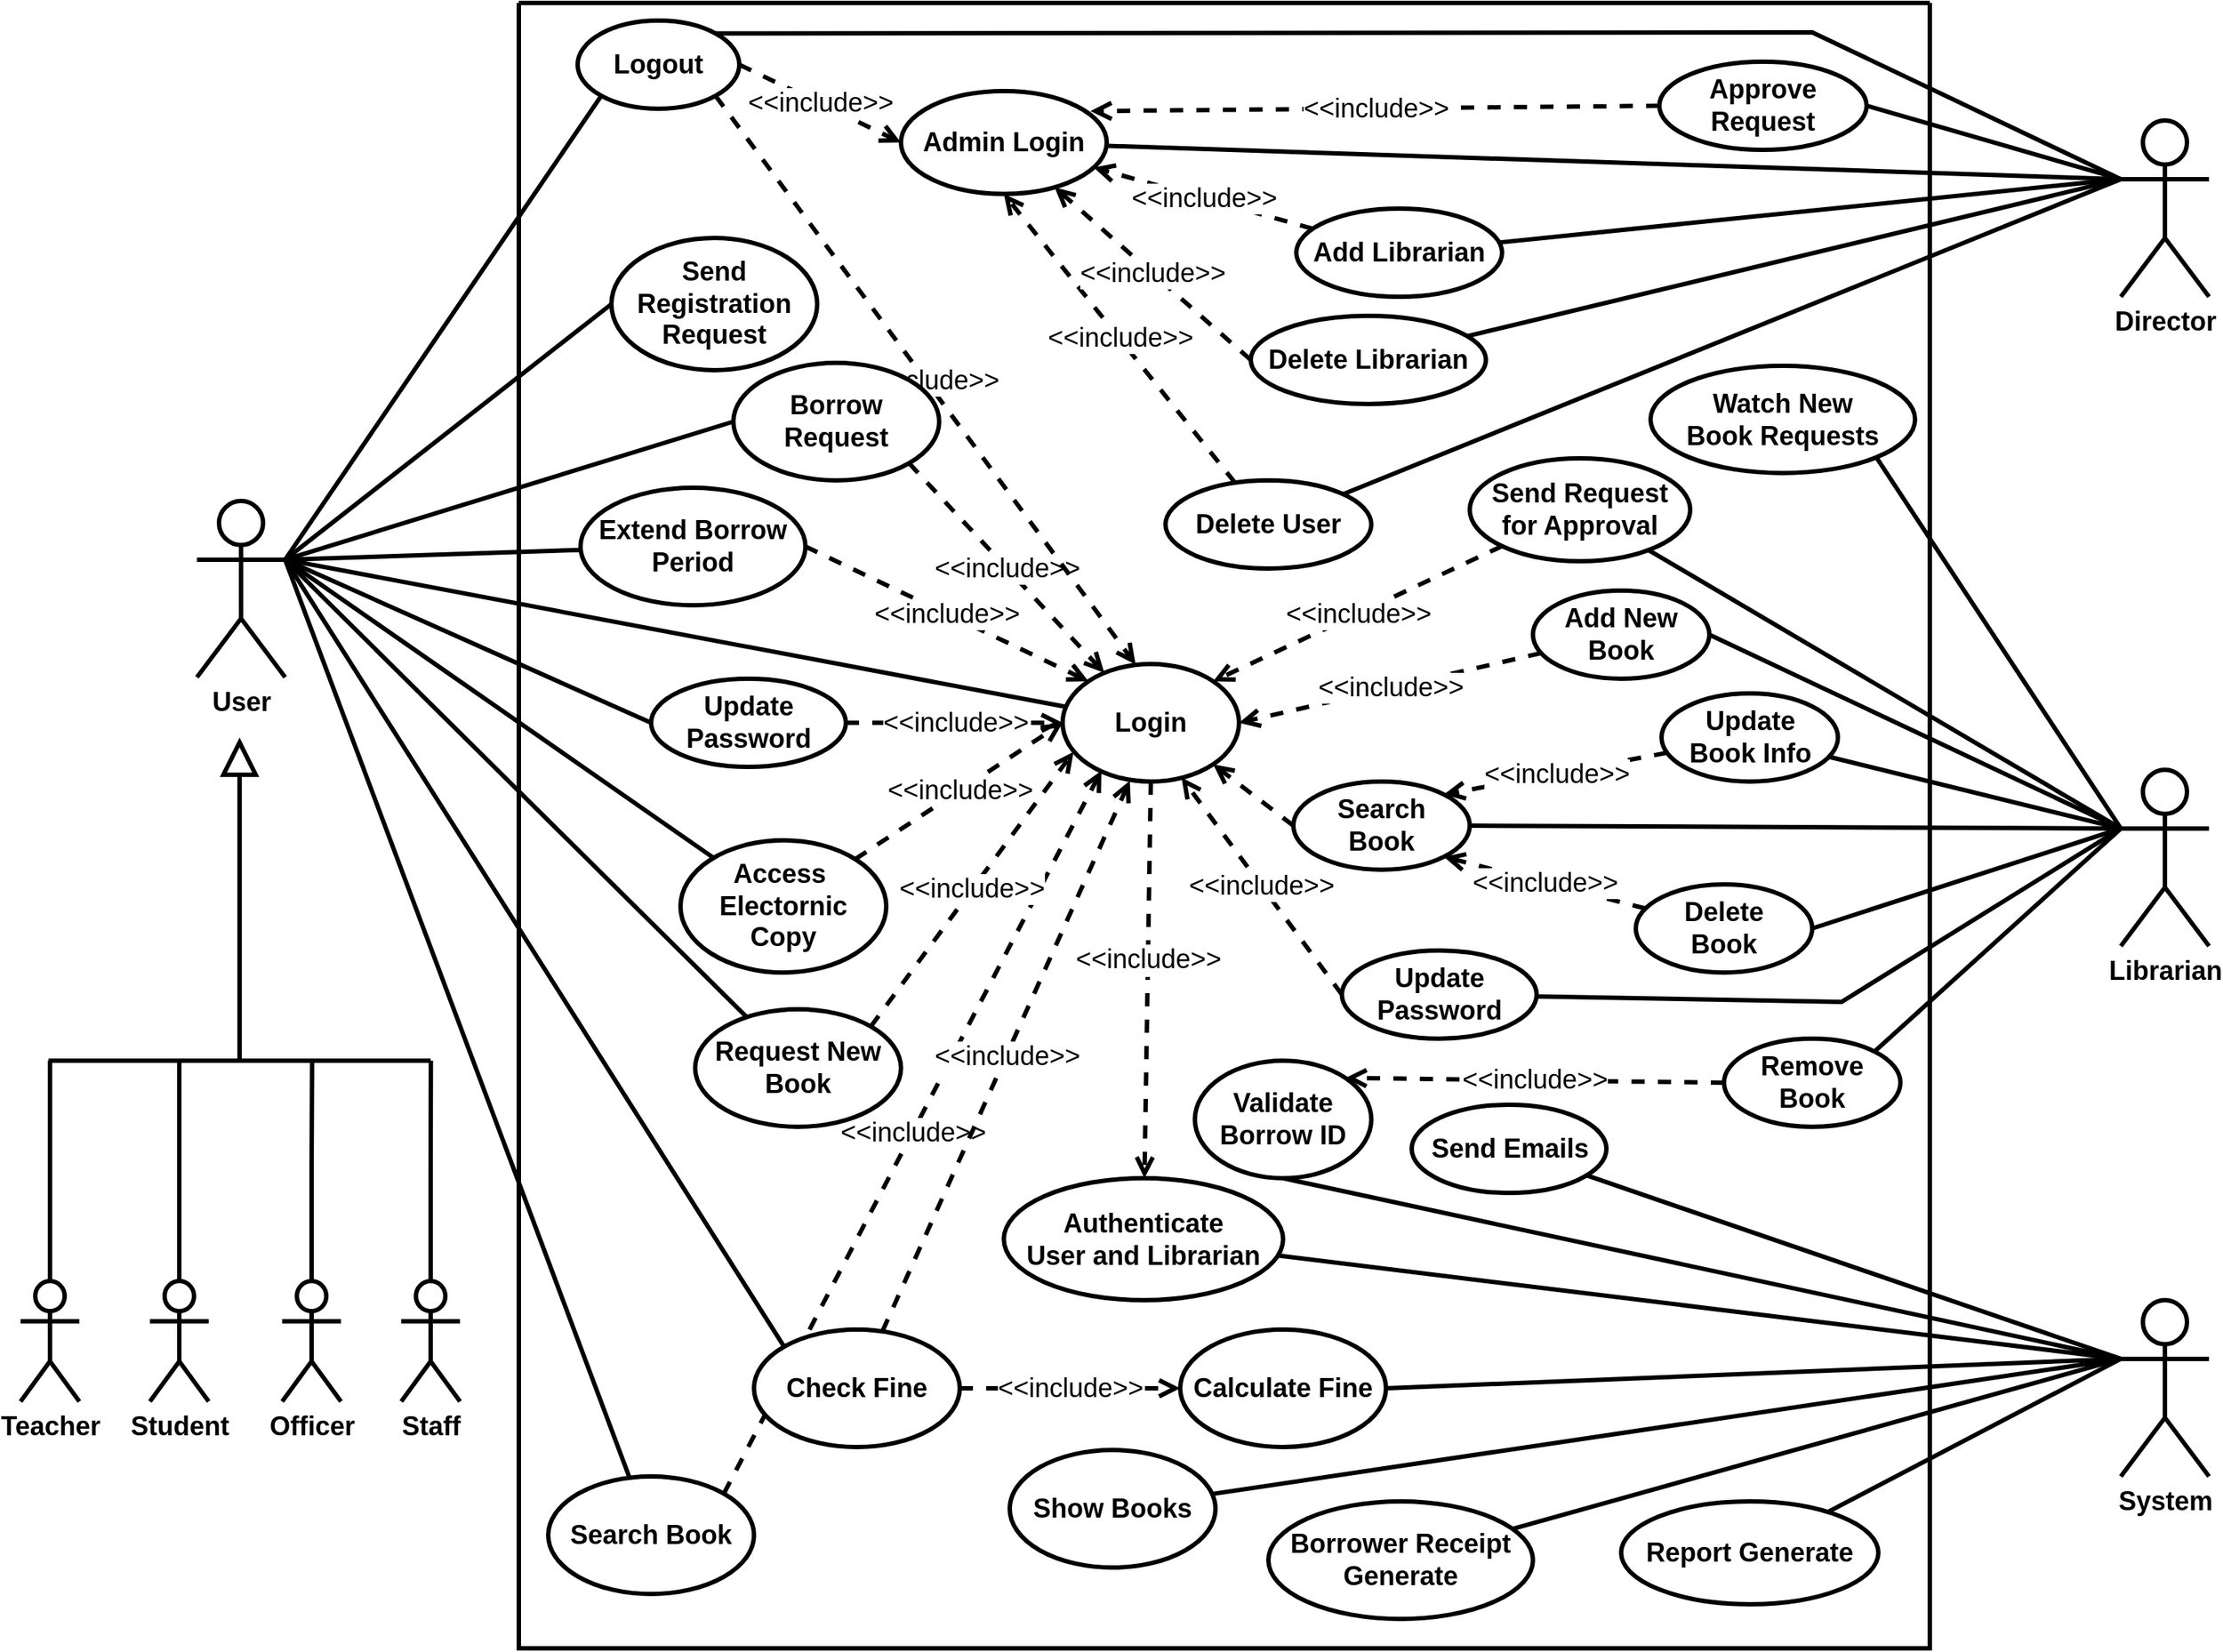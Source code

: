 <mxfile version="20.2.5" type="device"><diagram id="g8qSFRTd0ycUFjJX1Ruv" name="Page-1"><mxGraphModel dx="1781" dy="893" grid="1" gridSize="10" guides="1" tooltips="1" connect="1" arrows="1" fold="1" page="1" pageScale="1" pageWidth="1600" pageHeight="1200" math="0" shadow="0"><root><mxCell id="0"/><mxCell id="1" parent="0"/><mxCell id="X8Qxbv-b-HTJnSBttcyS-59" style="edgeStyle=none;rounded=0;sketch=0;orthogonalLoop=1;jettySize=auto;html=1;exitX=1;exitY=0.333;exitDx=0;exitDy=0;exitPerimeter=0;shadow=0;fontSize=18;endArrow=none;endFill=0;startSize=0;endSize=8;strokeColor=#000000;strokeWidth=3;" parent="1" source="X8Qxbv-b-HTJnSBttcyS-5" target="X8Qxbv-b-HTJnSBttcyS-26" edge="1"><mxGeometry relative="1" as="geometry"/></mxCell><mxCell id="X8Qxbv-b-HTJnSBttcyS-2" value="" style="swimlane;startSize=0;strokeWidth=3;" parent="1" vertex="1"><mxGeometry x="360" y="40" width="960" height="1120" as="geometry"/></mxCell><mxCell id="N97gJAk4-LO_TAloaMce-8" value="&amp;lt;&amp;lt;include&amp;gt;&amp;gt;" style="edgeStyle=none;rounded=0;orthogonalLoop=1;jettySize=auto;html=1;exitX=1;exitY=0;exitDx=0;exitDy=0;entryX=0.22;entryY=0.907;entryDx=0;entryDy=0;dashed=1;fontSize=18;endArrow=open;endFill=0;endSize=8;strokeWidth=3;entryPerimeter=0;" parent="X8Qxbv-b-HTJnSBttcyS-2" source="X8Qxbv-b-HTJnSBttcyS-68" target="X8Qxbv-b-HTJnSBttcyS-26" edge="1"><mxGeometry relative="1" as="geometry"><mxPoint x="138.497" y="1010.716" as="sourcePoint"/><mxPoint x="396.12" y="522.76" as="targetPoint"/></mxGeometry></mxCell><mxCell id="X8Qxbv-b-HTJnSBttcyS-33" value="&amp;lt;&amp;lt;include&amp;gt;&amp;gt;" style="rounded=0;orthogonalLoop=1;jettySize=auto;html=1;fontSize=18;strokeColor=#000000;strokeWidth=3;dashed=1;endArrow=open;endFill=0;endSize=8;startSize=0;labelPosition=center;verticalLabelPosition=top;align=center;verticalAlign=bottom;spacing=2;spacingLeft=0;spacingBottom=0;exitX=0.5;exitY=1;exitDx=0;exitDy=0;" parent="X8Qxbv-b-HTJnSBttcyS-2" source="X8Qxbv-b-HTJnSBttcyS-26" target="X8Qxbv-b-HTJnSBttcyS-31" edge="1"><mxGeometry relative="1" as="geometry"/></mxCell><mxCell id="X8Qxbv-b-HTJnSBttcyS-26" value="&lt;b&gt;&lt;font style=&quot;font-size: 18px;&quot;&gt;Login&lt;/font&gt;&lt;/b&gt;" style="ellipse;whiteSpace=wrap;html=1;strokeWidth=3;" parent="X8Qxbv-b-HTJnSBttcyS-2" vertex="1"><mxGeometry x="370" y="450" width="120" height="80" as="geometry"/></mxCell><mxCell id="X8Qxbv-b-HTJnSBttcyS-31" value="&lt;b&gt;&lt;font style=&quot;font-size: 18px;&quot;&gt;Authenticate&lt;br&gt;User and Librarian&lt;br&gt;&lt;/font&gt;&lt;/b&gt;" style="ellipse;whiteSpace=wrap;html=1;strokeWidth=3;labelPosition=center;verticalLabelPosition=middle;align=center;verticalAlign=middle;" parent="X8Qxbv-b-HTJnSBttcyS-2" vertex="1"><mxGeometry x="330" y="800" width="190" height="83" as="geometry"/></mxCell><mxCell id="X8Qxbv-b-HTJnSBttcyS-35" value="&lt;b&gt;&lt;font style=&quot;font-size: 18px;&quot;&gt;Send&lt;br&gt;Registration&lt;br&gt;Request&lt;br&gt;&lt;/font&gt;&lt;/b&gt;" style="ellipse;whiteSpace=wrap;html=1;strokeWidth=3;" parent="X8Qxbv-b-HTJnSBttcyS-2" vertex="1"><mxGeometry x="63" y="160" width="140" height="90" as="geometry"/></mxCell><mxCell id="X8Qxbv-b-HTJnSBttcyS-98" value="&amp;lt;&amp;lt;include&amp;gt;&amp;gt;" style="edgeStyle=none;rounded=0;sketch=0;jumpStyle=none;orthogonalLoop=1;jettySize=auto;html=1;exitX=0;exitY=0.5;exitDx=0;exitDy=0;entryX=0.921;entryY=0.195;entryDx=0;entryDy=0;shadow=0;fontSize=18;startArrow=none;startFill=0;endArrow=open;endFill=0;startSize=0;endSize=8;targetPerimeterSpacing=0;strokeColor=#000000;strokeWidth=3;dashed=1;entryPerimeter=0;" parent="X8Qxbv-b-HTJnSBttcyS-2" source="X8Qxbv-b-HTJnSBttcyS-36" target="X8Qxbv-b-HTJnSBttcyS-96" edge="1"><mxGeometry relative="1" as="geometry"><mxPoint x="756" y="35" as="sourcePoint"/><mxPoint x="303" y="60" as="targetPoint"/></mxGeometry></mxCell><mxCell id="X8Qxbv-b-HTJnSBttcyS-36" value="&lt;b&gt;&lt;font style=&quot;font-size: 18px;&quot;&gt;Approve&lt;br&gt;Request&lt;br&gt;&lt;/font&gt;&lt;/b&gt;" style="ellipse;whiteSpace=wrap;html=1;strokeWidth=3;" parent="X8Qxbv-b-HTJnSBttcyS-2" vertex="1"><mxGeometry x="776" y="40" width="141" height="60" as="geometry"/></mxCell><mxCell id="X8Qxbv-b-HTJnSBttcyS-50" value="&lt;b&gt;&lt;font style=&quot;font-size: 18px;&quot;&gt;Calculate Fine&lt;br&gt;&lt;/font&gt;&lt;/b&gt;" style="ellipse;whiteSpace=wrap;html=1;strokeWidth=3;" parent="X8Qxbv-b-HTJnSBttcyS-2" vertex="1"><mxGeometry x="450" y="903" width="140" height="80" as="geometry"/></mxCell><mxCell id="X8Qxbv-b-HTJnSBttcyS-51" value="&lt;b&gt;&lt;font style=&quot;font-size: 18px;&quot;&gt;Check Fine&lt;br&gt;&lt;/font&gt;&lt;/b&gt;" style="ellipse;whiteSpace=wrap;html=1;strokeWidth=3;" parent="X8Qxbv-b-HTJnSBttcyS-2" vertex="1"><mxGeometry x="160" y="903" width="140" height="80" as="geometry"/></mxCell><mxCell id="X8Qxbv-b-HTJnSBttcyS-62" value="&amp;lt;&amp;lt;include&amp;gt;&amp;gt;" style="edgeStyle=none;rounded=0;sketch=0;orthogonalLoop=1;jettySize=auto;html=1;entryX=0;entryY=0.5;entryDx=0;entryDy=0;shadow=0;fontSize=18;endArrow=open;endFill=0;startSize=0;endSize=8;strokeColor=#000000;strokeWidth=3;dashed=1;" parent="X8Qxbv-b-HTJnSBttcyS-2" source="X8Qxbv-b-HTJnSBttcyS-60" target="X8Qxbv-b-HTJnSBttcyS-26" edge="1"><mxGeometry relative="1" as="geometry"/></mxCell><mxCell id="X8Qxbv-b-HTJnSBttcyS-60" value="&lt;b&gt;&lt;font style=&quot;font-size: 18px;&quot;&gt;Access&amp;nbsp;&lt;br&gt;Electornic&lt;br&gt;Copy&lt;br&gt;&lt;/font&gt;&lt;/b&gt;" style="ellipse;whiteSpace=wrap;html=1;strokeWidth=3;" parent="X8Qxbv-b-HTJnSBttcyS-2" vertex="1"><mxGeometry x="110" y="570" width="140" height="90" as="geometry"/></mxCell><mxCell id="X8Qxbv-b-HTJnSBttcyS-53" value="&amp;lt;&amp;lt;include&amp;gt;&amp;gt;" style="edgeStyle=none;rounded=0;sketch=0;orthogonalLoop=1;jettySize=auto;html=1;entryX=0;entryY=0.5;entryDx=0;entryDy=0;shadow=0;dashed=1;fontSize=18;endArrow=open;endFill=0;startSize=0;endSize=8;strokeColor=#000000;strokeWidth=3;labelPosition=center;verticalLabelPosition=middle;align=center;verticalAlign=middle;spacing=2;" parent="X8Qxbv-b-HTJnSBttcyS-2" source="X8Qxbv-b-HTJnSBttcyS-51" target="X8Qxbv-b-HTJnSBttcyS-50" edge="1"><mxGeometry relative="1" as="geometry"/></mxCell><mxCell id="X8Qxbv-b-HTJnSBttcyS-66" value="&amp;lt;&amp;lt;include&amp;gt;&amp;gt;" style="edgeStyle=none;rounded=0;sketch=0;jumpStyle=none;orthogonalLoop=1;jettySize=auto;html=1;entryX=0;entryY=0;entryDx=0;entryDy=0;shadow=0;fontSize=18;endArrow=open;endFill=0;startSize=0;endSize=8;strokeColor=#000000;strokeWidth=3;dashed=1;exitX=1;exitY=0.5;exitDx=0;exitDy=0;" parent="X8Qxbv-b-HTJnSBttcyS-2" source="X8Qxbv-b-HTJnSBttcyS-63" target="X8Qxbv-b-HTJnSBttcyS-26" edge="1"><mxGeometry relative="1" as="geometry"/></mxCell><mxCell id="X8Qxbv-b-HTJnSBttcyS-63" value="&lt;font style=&quot;&quot;&gt;&lt;span style=&quot;font-size: 18px;&quot;&gt;&lt;b&gt;Extend&amp;nbsp;&lt;/b&gt;&lt;/span&gt;&lt;span style=&quot;font-size: 18px;&quot;&gt;&lt;b&gt;Borrow&lt;/b&gt;&lt;/span&gt;&lt;br&gt;&lt;span style=&quot;font-size: 18px;&quot;&gt;&lt;b&gt;Period&lt;/b&gt;&lt;/span&gt;&lt;br&gt;&lt;/font&gt;" style="ellipse;whiteSpace=wrap;html=1;strokeWidth=3;" parent="X8Qxbv-b-HTJnSBttcyS-2" vertex="1"><mxGeometry x="42" y="330" width="153" height="80" as="geometry"/></mxCell><mxCell id="X8Qxbv-b-HTJnSBttcyS-68" value="&lt;b&gt;&lt;font style=&quot;font-size: 18px;&quot;&gt;Search Book&lt;br&gt;&lt;/font&gt;&lt;/b&gt;" style="ellipse;whiteSpace=wrap;html=1;strokeWidth=3;" parent="X8Qxbv-b-HTJnSBttcyS-2" vertex="1"><mxGeometry x="20" y="1003" width="140" height="80" as="geometry"/></mxCell><mxCell id="X8Qxbv-b-HTJnSBttcyS-69" value="&lt;b&gt;&lt;font style=&quot;font-size: 18px;&quot;&gt;Show Books&lt;br&gt;&lt;/font&gt;&lt;/b&gt;" style="ellipse;whiteSpace=wrap;html=1;strokeWidth=3;" parent="X8Qxbv-b-HTJnSBttcyS-2" vertex="1"><mxGeometry x="334" y="985" width="140" height="80" as="geometry"/></mxCell><mxCell id="X8Qxbv-b-HTJnSBttcyS-75" value="&amp;lt;&amp;lt;include&amp;gt;&amp;gt;" style="edgeStyle=none;rounded=0;sketch=0;jumpStyle=none;orthogonalLoop=1;jettySize=auto;html=1;entryX=1;entryY=0.5;entryDx=0;entryDy=0;shadow=0;fontSize=18;endArrow=open;endFill=0;startSize=0;endSize=8;strokeColor=#000000;strokeWidth=3;dashed=1;" parent="X8Qxbv-b-HTJnSBttcyS-2" source="X8Qxbv-b-HTJnSBttcyS-73" target="X8Qxbv-b-HTJnSBttcyS-26" edge="1"><mxGeometry relative="1" as="geometry"/></mxCell><mxCell id="X8Qxbv-b-HTJnSBttcyS-73" value="&lt;b&gt;&lt;font style=&quot;font-size: 18px;&quot;&gt;Add New Book&lt;/font&gt;&lt;/b&gt;" style="ellipse;whiteSpace=wrap;html=1;strokeWidth=3;" parent="X8Qxbv-b-HTJnSBttcyS-2" vertex="1"><mxGeometry x="690" y="400" width="120" height="60" as="geometry"/></mxCell><mxCell id="X8Qxbv-b-HTJnSBttcyS-77" value="&amp;lt;&amp;lt;include&amp;gt;&amp;gt;" style="edgeStyle=none;rounded=0;sketch=0;jumpStyle=none;orthogonalLoop=1;jettySize=auto;html=1;entryX=1;entryY=1;entryDx=0;entryDy=0;shadow=0;dashed=1;fontSize=18;endArrow=open;endFill=0;startSize=0;endSize=8;strokeColor=#000000;strokeWidth=3;" parent="X8Qxbv-b-HTJnSBttcyS-2" source="X8Qxbv-b-HTJnSBttcyS-76" target="QGufXM9t9PIcTrm5fhsR-49" edge="1"><mxGeometry relative="1" as="geometry"/></mxCell><mxCell id="X8Qxbv-b-HTJnSBttcyS-76" value="&lt;b&gt;&lt;font style=&quot;font-size: 18px;&quot;&gt;Delete&lt;br&gt;Book&lt;br&gt;&lt;/font&gt;&lt;/b&gt;" style="ellipse;whiteSpace=wrap;html=1;strokeWidth=3;" parent="X8Qxbv-b-HTJnSBttcyS-2" vertex="1"><mxGeometry x="760" y="600" width="120" height="60" as="geometry"/></mxCell><mxCell id="X8Qxbv-b-HTJnSBttcyS-79" value="&lt;b&gt;&lt;font style=&quot;font-size: 18px;&quot;&gt;Remove&lt;br&gt;Book&lt;br&gt;&lt;/font&gt;&lt;/b&gt;" style="ellipse;whiteSpace=wrap;html=1;strokeWidth=3;" parent="X8Qxbv-b-HTJnSBttcyS-2" vertex="1"><mxGeometry x="820" y="705" width="120" height="60" as="geometry"/></mxCell><mxCell id="X8Qxbv-b-HTJnSBttcyS-80" value="&lt;b&gt;&lt;font style=&quot;font-size: 18px;&quot;&gt;Validate&lt;br&gt;Borrow ID&lt;br&gt;&lt;/font&gt;&lt;/b&gt;" style="ellipse;whiteSpace=wrap;html=1;strokeWidth=3;" parent="X8Qxbv-b-HTJnSBttcyS-2" vertex="1"><mxGeometry x="460" y="720" width="120" height="80" as="geometry"/></mxCell><mxCell id="X8Qxbv-b-HTJnSBttcyS-83" value="&amp;lt;&amp;lt;include&amp;gt;&amp;gt;" style="edgeStyle=none;rounded=0;sketch=0;jumpStyle=none;orthogonalLoop=1;jettySize=auto;html=1;entryX=1;entryY=0;entryDx=0;entryDy=0;shadow=0;dashed=1;fontSize=18;endArrow=open;endFill=0;startSize=0;endSize=8;strokeColor=#000000;strokeWidth=3;exitX=0;exitY=0.5;exitDx=0;exitDy=0;" parent="X8Qxbv-b-HTJnSBttcyS-2" source="X8Qxbv-b-HTJnSBttcyS-79" target="X8Qxbv-b-HTJnSBttcyS-80" edge="1"><mxGeometry relative="1" as="geometry"><mxPoint x="710.883" y="493.405" as="sourcePoint"/><mxPoint x="549.996" y="579.996" as="targetPoint"/></mxGeometry></mxCell><mxCell id="X8Qxbv-b-HTJnSBttcyS-93" value="&amp;lt;&amp;lt;include&amp;gt;&amp;gt;" style="edgeStyle=none;rounded=0;sketch=0;jumpStyle=none;orthogonalLoop=1;jettySize=auto;html=1;entryX=1;entryY=0;entryDx=0;entryDy=0;shadow=0;fontSize=18;startArrow=none;startFill=0;endArrow=open;endFill=0;startSize=0;endSize=8;targetPerimeterSpacing=0;strokeColor=#000000;strokeWidth=3;dashed=1;" parent="X8Qxbv-b-HTJnSBttcyS-2" source="X8Qxbv-b-HTJnSBttcyS-91" target="QGufXM9t9PIcTrm5fhsR-49" edge="1"><mxGeometry relative="1" as="geometry"/></mxCell><mxCell id="X8Qxbv-b-HTJnSBttcyS-91" value="&lt;b&gt;&lt;font style=&quot;font-size: 18px;&quot;&gt;Update&lt;br&gt;Book Info&lt;br&gt;&lt;/font&gt;&lt;/b&gt;" style="ellipse;whiteSpace=wrap;html=1;strokeWidth=3;" parent="X8Qxbv-b-HTJnSBttcyS-2" vertex="1"><mxGeometry x="777.5" y="470" width="120" height="60" as="geometry"/></mxCell><mxCell id="X8Qxbv-b-HTJnSBttcyS-96" value="&lt;b&gt;&lt;font style=&quot;font-size: 18px;&quot;&gt;Admin Login&lt;br&gt;&lt;/font&gt;&lt;/b&gt;" style="ellipse;whiteSpace=wrap;html=1;strokeWidth=3;" parent="X8Qxbv-b-HTJnSBttcyS-2" vertex="1"><mxGeometry x="260" y="60" width="140" height="70" as="geometry"/></mxCell><mxCell id="X8Qxbv-b-HTJnSBttcyS-100" value="&amp;lt;&amp;lt;include&amp;gt;&amp;gt;" style="edgeStyle=none;rounded=0;sketch=0;jumpStyle=none;orthogonalLoop=1;jettySize=auto;html=1;shadow=0;dashed=1;fontSize=18;startArrow=none;startFill=0;endArrow=open;endFill=0;startSize=0;endSize=8;targetPerimeterSpacing=0;strokeColor=#000000;strokeWidth=3;" parent="X8Qxbv-b-HTJnSBttcyS-2" source="X8Qxbv-b-HTJnSBttcyS-99" target="X8Qxbv-b-HTJnSBttcyS-96" edge="1"><mxGeometry relative="1" as="geometry"/></mxCell><mxCell id="X8Qxbv-b-HTJnSBttcyS-99" value="&lt;b&gt;&lt;font style=&quot;font-size: 18px;&quot;&gt;Add Librarian&lt;/font&gt;&lt;/b&gt;" style="ellipse;whiteSpace=wrap;html=1;strokeWidth=3;" parent="X8Qxbv-b-HTJnSBttcyS-2" vertex="1"><mxGeometry x="529" y="140" width="140" height="60" as="geometry"/></mxCell><mxCell id="X8Qxbv-b-HTJnSBttcyS-104" value="&amp;lt;&amp;lt;include&amp;gt;&amp;gt;" style="edgeStyle=none;rounded=0;sketch=0;jumpStyle=none;orthogonalLoop=1;jettySize=auto;html=1;entryX=0.5;entryY=1;entryDx=0;entryDy=0;shadow=0;fontSize=18;startArrow=none;startFill=0;endArrow=open;endFill=0;startSize=0;endSize=8;targetPerimeterSpacing=0;strokeColor=#000000;strokeWidth=3;dashed=1;" parent="X8Qxbv-b-HTJnSBttcyS-2" source="X8Qxbv-b-HTJnSBttcyS-102" target="X8Qxbv-b-HTJnSBttcyS-96" edge="1"><mxGeometry relative="1" as="geometry"/></mxCell><mxCell id="X8Qxbv-b-HTJnSBttcyS-102" value="&lt;b&gt;&lt;font style=&quot;font-size: 18px;&quot;&gt;Delete User&lt;/font&gt;&lt;/b&gt;" style="ellipse;whiteSpace=wrap;html=1;strokeWidth=3;" parent="X8Qxbv-b-HTJnSBttcyS-2" vertex="1"><mxGeometry x="440" y="325" width="140" height="60" as="geometry"/></mxCell><mxCell id="X8Qxbv-b-HTJnSBttcyS-106" value="&amp;lt;&amp;lt;include&amp;gt;&amp;gt;" style="edgeStyle=none;rounded=0;sketch=0;jumpStyle=none;orthogonalLoop=1;jettySize=auto;html=1;exitX=1;exitY=0;exitDx=0;exitDy=0;entryX=0.062;entryY=0.747;entryDx=0;entryDy=0;entryPerimeter=0;shadow=0;dashed=1;fontSize=18;startArrow=none;startFill=0;endArrow=open;endFill=0;startSize=0;endSize=8;targetPerimeterSpacing=0;strokeColor=#000000;strokeWidth=3;" parent="X8Qxbv-b-HTJnSBttcyS-2" source="X8Qxbv-b-HTJnSBttcyS-105" target="X8Qxbv-b-HTJnSBttcyS-26" edge="1"><mxGeometry relative="1" as="geometry"/></mxCell><mxCell id="X8Qxbv-b-HTJnSBttcyS-105" value="&lt;b&gt;&lt;font style=&quot;font-size: 18px;&quot;&gt;Request New&lt;br&gt;Book&lt;br&gt;&lt;/font&gt;&lt;/b&gt;" style="ellipse;whiteSpace=wrap;html=1;strokeWidth=3;" parent="X8Qxbv-b-HTJnSBttcyS-2" vertex="1"><mxGeometry x="120" y="685" width="140" height="80" as="geometry"/></mxCell><mxCell id="X8Qxbv-b-HTJnSBttcyS-111" value="&amp;lt;&amp;lt;include&amp;gt;&amp;gt;" style="edgeStyle=none;rounded=0;sketch=0;jumpStyle=none;orthogonalLoop=1;jettySize=auto;html=1;exitX=0;exitY=0.5;exitDx=0;exitDy=0;shadow=0;fontSize=18;startArrow=none;startFill=0;endArrow=open;endFill=0;startSize=0;endSize=8;targetPerimeterSpacing=0;strokeColor=#000000;strokeWidth=3;dashed=1;" parent="X8Qxbv-b-HTJnSBttcyS-2" source="X8Qxbv-b-HTJnSBttcyS-109" target="X8Qxbv-b-HTJnSBttcyS-96" edge="1"><mxGeometry relative="1" as="geometry"/></mxCell><mxCell id="X8Qxbv-b-HTJnSBttcyS-109" value="&lt;b&gt;&lt;font style=&quot;font-size: 18px;&quot;&gt;Delete&amp;nbsp;&lt;/font&gt;&lt;/b&gt;&lt;span style=&quot;font-size: 18px;&quot;&gt;&lt;b&gt;Librarian&lt;/b&gt;&lt;/span&gt;" style="ellipse;whiteSpace=wrap;html=1;strokeWidth=3;" parent="X8Qxbv-b-HTJnSBttcyS-2" vertex="1"><mxGeometry x="498" y="213" width="160" height="60" as="geometry"/></mxCell><mxCell id="QGufXM9t9PIcTrm5fhsR-1" value="&amp;lt;&amp;lt;include&amp;gt;&amp;gt;" style="rounded=0;orthogonalLoop=1;jettySize=auto;html=1;exitX=0;exitY=1;exitDx=0;exitDy=0;dashed=1;endArrow=open;endFill=0;strokeWidth=3;entryX=1;entryY=0;entryDx=0;entryDy=0;endSize=8;fontSize=18;" parent="X8Qxbv-b-HTJnSBttcyS-2" source="nxS4QKox3CpdcJHFIdZi-1" target="X8Qxbv-b-HTJnSBttcyS-26" edge="1"><mxGeometry relative="1" as="geometry"/></mxCell><mxCell id="nxS4QKox3CpdcJHFIdZi-1" value="&lt;b&gt;&lt;font style=&quot;font-size: 18px;&quot;&gt;Send Request for Approval&lt;br&gt;&lt;/font&gt;&lt;/b&gt;" style="ellipse;whiteSpace=wrap;html=1;strokeWidth=3;" parent="X8Qxbv-b-HTJnSBttcyS-2" vertex="1"><mxGeometry x="647" y="310" width="150" height="70" as="geometry"/></mxCell><mxCell id="nxS4QKox3CpdcJHFIdZi-6" value="&amp;lt;&amp;lt;include&amp;gt;&amp;gt;" style="edgeStyle=none;rounded=0;orthogonalLoop=1;jettySize=auto;html=1;exitX=1;exitY=1;exitDx=0;exitDy=0;dashed=1;fontSize=18;endArrow=open;endFill=0;endSize=8;strokeWidth=3;" parent="X8Qxbv-b-HTJnSBttcyS-2" source="nxS4QKox3CpdcJHFIdZi-5" target="X8Qxbv-b-HTJnSBttcyS-26" edge="1"><mxGeometry relative="1" as="geometry"/></mxCell><mxCell id="nxS4QKox3CpdcJHFIdZi-8" value="&lt;font style=&quot;&quot;&gt;&lt;span style=&quot;font-size: 18px;&quot;&gt;&lt;b&gt;Borrower Receipt Generate&lt;/b&gt;&lt;/span&gt;&lt;br&gt;&lt;/font&gt;" style="ellipse;whiteSpace=wrap;html=1;strokeWidth=3;" parent="X8Qxbv-b-HTJnSBttcyS-2" vertex="1"><mxGeometry x="510" y="1020" width="180" height="80" as="geometry"/></mxCell><mxCell id="nxS4QKox3CpdcJHFIdZi-10" value="&lt;font style=&quot;&quot;&gt;&lt;span style=&quot;font-size: 18px;&quot;&gt;&lt;b&gt;Report Generate&lt;/b&gt;&lt;/span&gt;&lt;br&gt;&lt;/font&gt;" style="ellipse;whiteSpace=wrap;html=1;strokeWidth=3;" parent="X8Qxbv-b-HTJnSBttcyS-2" vertex="1"><mxGeometry x="750" y="1020" width="175" height="70" as="geometry"/></mxCell><mxCell id="N97gJAk4-LO_TAloaMce-1" value="&lt;b&gt;&lt;font style=&quot;font-size: 18px;&quot;&gt;Send Emails&lt;br&gt;&lt;/font&gt;&lt;/b&gt;" style="ellipse;whiteSpace=wrap;html=1;strokeWidth=3;" parent="X8Qxbv-b-HTJnSBttcyS-2" vertex="1"><mxGeometry x="607.5" y="750" width="132.5" height="60" as="geometry"/></mxCell><mxCell id="N97gJAk4-LO_TAloaMce-7" value="&amp;lt;&amp;lt;include&amp;gt;&amp;gt;" style="edgeStyle=none;rounded=0;orthogonalLoop=1;jettySize=auto;html=1;exitX=1;exitY=1;exitDx=0;exitDy=0;entryX=0.414;entryY=0.004;entryDx=0;entryDy=0;entryPerimeter=0;endArrow=open;endFill=0;strokeWidth=3;dashed=1;endSize=8;fontSize=18;" parent="X8Qxbv-b-HTJnSBttcyS-2" source="N97gJAk4-LO_TAloaMce-5" target="X8Qxbv-b-HTJnSBttcyS-26" edge="1"><mxGeometry relative="1" as="geometry"/></mxCell><mxCell id="ChVDRZaVX618VQ66SH1h-4" value="&amp;lt;&amp;lt;include&amp;gt;&amp;gt;" style="edgeStyle=none;rounded=0;orthogonalLoop=1;jettySize=auto;html=1;exitX=1;exitY=0.5;exitDx=0;exitDy=0;entryX=0;entryY=0.5;entryDx=0;entryDy=0;endArrow=open;endFill=0;strokeWidth=3;endSize=8;dashed=1;fontSize=18;" parent="X8Qxbv-b-HTJnSBttcyS-2" source="N97gJAk4-LO_TAloaMce-5" target="X8Qxbv-b-HTJnSBttcyS-96" edge="1"><mxGeometry relative="1" as="geometry"/></mxCell><mxCell id="N97gJAk4-LO_TAloaMce-5" value="&lt;b&gt;&lt;font style=&quot;font-size: 18px;&quot;&gt;Logout&lt;/font&gt;&lt;/b&gt;" style="ellipse;whiteSpace=wrap;html=1;strokeWidth=3;" parent="X8Qxbv-b-HTJnSBttcyS-2" vertex="1"><mxGeometry x="40" y="12" width="110" height="60" as="geometry"/></mxCell><mxCell id="nxS4QKox3CpdcJHFIdZi-5" value="&lt;b&gt;&lt;font style=&quot;font-size: 18px;&quot;&gt;Borrow Request&lt;br&gt;&lt;/font&gt;&lt;/b&gt;" style="ellipse;whiteSpace=wrap;html=1;strokeWidth=3;" parent="X8Qxbv-b-HTJnSBttcyS-2" vertex="1"><mxGeometry x="146" y="245" width="140" height="80" as="geometry"/></mxCell><mxCell id="X8Qxbv-b-HTJnSBttcyS-58" value="&amp;lt;&amp;lt;include&amp;gt;&amp;gt;" style="edgeStyle=none;rounded=0;sketch=0;orthogonalLoop=1;jettySize=auto;html=1;shadow=0;fontSize=18;endArrow=open;endFill=0;startSize=0;endSize=8;strokeColor=#000000;strokeWidth=3;dashed=1;entryX=0.381;entryY=0.993;entryDx=0;entryDy=0;entryPerimeter=0;" parent="X8Qxbv-b-HTJnSBttcyS-2" source="X8Qxbv-b-HTJnSBttcyS-51" target="X8Qxbv-b-HTJnSBttcyS-26" edge="1"><mxGeometry relative="1" as="geometry"><mxPoint x="390" y="520" as="targetPoint"/></mxGeometry></mxCell><mxCell id="U4hfSV8I-YcvsnNJU7uq-1" value="&lt;b&gt;&lt;font style=&quot;font-size: 18px;&quot;&gt;Watch New&lt;br&gt;Book Requests&lt;br&gt;&lt;/font&gt;&lt;/b&gt;" style="ellipse;whiteSpace=wrap;html=1;strokeWidth=3;" parent="X8Qxbv-b-HTJnSBttcyS-2" vertex="1"><mxGeometry x="770" y="247" width="180" height="73" as="geometry"/></mxCell><mxCell id="QGufXM9t9PIcTrm5fhsR-51" style="edgeStyle=none;rounded=0;orthogonalLoop=1;jettySize=auto;html=1;exitX=0;exitY=0.5;exitDx=0;exitDy=0;entryX=1;entryY=1;entryDx=0;entryDy=0;fontSize=18;endArrow=open;endFill=0;endSize=8;strokeWidth=3;dashed=1;" parent="X8Qxbv-b-HTJnSBttcyS-2" source="QGufXM9t9PIcTrm5fhsR-49" target="X8Qxbv-b-HTJnSBttcyS-26" edge="1"><mxGeometry relative="1" as="geometry"/></mxCell><mxCell id="QGufXM9t9PIcTrm5fhsR-49" value="&lt;b&gt;&lt;font style=&quot;font-size: 18px;&quot;&gt;Search &lt;br&gt;Book&lt;br&gt;&lt;/font&gt;&lt;/b&gt;" style="ellipse;whiteSpace=wrap;html=1;strokeWidth=3;" parent="X8Qxbv-b-HTJnSBttcyS-2" vertex="1"><mxGeometry x="527" y="530" width="120" height="60" as="geometry"/></mxCell><mxCell id="jNi_BRUMtpf2ZtI4i6oK-2" value="&amp;lt;&amp;lt;include&amp;gt;&amp;gt;" style="edgeStyle=orthogonalEdgeStyle;rounded=0;orthogonalLoop=1;jettySize=auto;html=1;entryX=0;entryY=0.5;entryDx=0;entryDy=0;endArrow=open;endFill=0;dashed=1;strokeWidth=3;endSize=8;fontSize=18;" parent="X8Qxbv-b-HTJnSBttcyS-2" source="jNi_BRUMtpf2ZtI4i6oK-1" target="X8Qxbv-b-HTJnSBttcyS-26" edge="1"><mxGeometry relative="1" as="geometry"/></mxCell><mxCell id="jNi_BRUMtpf2ZtI4i6oK-1" value="&lt;b&gt;&lt;font style=&quot;font-size: 18px;&quot;&gt;Update Password&lt;br&gt;&lt;/font&gt;&lt;/b&gt;" style="ellipse;whiteSpace=wrap;html=1;strokeWidth=3;" parent="X8Qxbv-b-HTJnSBttcyS-2" vertex="1"><mxGeometry x="90" y="460" width="132.5" height="60" as="geometry"/></mxCell><mxCell id="jNi_BRUMtpf2ZtI4i6oK-6" value="&amp;lt;&amp;lt;include&amp;gt;&amp;gt;" style="edgeStyle=none;rounded=0;orthogonalLoop=1;jettySize=auto;html=1;exitX=0;exitY=0.5;exitDx=0;exitDy=0;entryX=0.674;entryY=0.966;entryDx=0;entryDy=0;entryPerimeter=0;fontSize=18;endArrow=open;endFill=0;endSize=8;strokeWidth=3;dashed=1;" parent="X8Qxbv-b-HTJnSBttcyS-2" source="jNi_BRUMtpf2ZtI4i6oK-4" target="X8Qxbv-b-HTJnSBttcyS-26" edge="1"><mxGeometry relative="1" as="geometry"/></mxCell><mxCell id="jNi_BRUMtpf2ZtI4i6oK-4" value="&lt;b&gt;&lt;font style=&quot;font-size: 18px;&quot;&gt;Update Password&lt;br&gt;&lt;/font&gt;&lt;/b&gt;" style="ellipse;whiteSpace=wrap;html=1;strokeWidth=3;" parent="X8Qxbv-b-HTJnSBttcyS-2" vertex="1"><mxGeometry x="560" y="645" width="132.5" height="60" as="geometry"/></mxCell><mxCell id="X8Qxbv-b-HTJnSBttcyS-48" style="edgeStyle=none;rounded=0;sketch=0;orthogonalLoop=1;jettySize=auto;html=1;exitX=1;exitY=0.333;exitDx=0;exitDy=0;exitPerimeter=0;entryX=0;entryY=0.5;entryDx=0;entryDy=0;shadow=0;fontSize=18;endArrow=none;endFill=0;startSize=0;endSize=8;strokeColor=#000000;strokeWidth=3;" parent="1" source="X8Qxbv-b-HTJnSBttcyS-5" target="X8Qxbv-b-HTJnSBttcyS-35" edge="1"><mxGeometry relative="1" as="geometry"/></mxCell><mxCell id="X8Qxbv-b-HTJnSBttcyS-57" style="edgeStyle=none;rounded=0;sketch=0;orthogonalLoop=1;jettySize=auto;html=1;exitX=1;exitY=0.333;exitDx=0;exitDy=0;exitPerimeter=0;entryX=0;entryY=0;entryDx=0;entryDy=0;shadow=0;fontSize=18;endArrow=none;endFill=0;startSize=0;endSize=8;strokeColor=#000000;strokeWidth=3;" parent="1" source="X8Qxbv-b-HTJnSBttcyS-5" target="X8Qxbv-b-HTJnSBttcyS-51" edge="1"><mxGeometry relative="1" as="geometry"/></mxCell><mxCell id="jNi_BRUMtpf2ZtI4i6oK-3" style="rounded=0;orthogonalLoop=1;jettySize=auto;html=1;exitX=1;exitY=0.333;exitDx=0;exitDy=0;exitPerimeter=0;entryX=0;entryY=0.5;entryDx=0;entryDy=0;endArrow=none;endFill=0;endSize=8;strokeWidth=3;" parent="1" source="X8Qxbv-b-HTJnSBttcyS-5" target="jNi_BRUMtpf2ZtI4i6oK-1" edge="1"><mxGeometry relative="1" as="geometry"/></mxCell><mxCell id="X8Qxbv-b-HTJnSBttcyS-5" value="&lt;b&gt;&lt;font style=&quot;font-size: 18px;&quot;&gt;User&lt;/font&gt;&lt;/b&gt;" style="shape=umlActor;verticalLabelPosition=bottom;verticalAlign=top;html=1;outlineConnect=0;strokeWidth=3;" parent="1" vertex="1"><mxGeometry x="141" y="379" width="60" height="120" as="geometry"/></mxCell><mxCell id="X8Qxbv-b-HTJnSBttcyS-115" style="edgeStyle=orthogonalEdgeStyle;rounded=0;sketch=0;jumpStyle=none;orthogonalLoop=1;jettySize=auto;html=1;exitX=0.5;exitY=0;exitDx=0;exitDy=0;exitPerimeter=0;shadow=0;fontSize=18;startArrow=none;startFill=0;endArrow=none;endFill=0;startSize=0;endSize=8;targetPerimeterSpacing=0;strokeColor=#000000;strokeWidth=3;" parent="1" source="X8Qxbv-b-HTJnSBttcyS-6" edge="1"><mxGeometry relative="1" as="geometry"><mxPoint x="41" y="760" as="targetPoint"/></mxGeometry></mxCell><mxCell id="X8Qxbv-b-HTJnSBttcyS-6" value="&lt;b&gt;&lt;font style=&quot;font-size: 18px;&quot;&gt;Teacher&lt;/font&gt;&lt;/b&gt;" style="shape=umlActor;verticalLabelPosition=bottom;verticalAlign=top;html=1;outlineConnect=0;strokeWidth=3;" parent="1" vertex="1"><mxGeometry x="21" y="910" width="40" height="82" as="geometry"/></mxCell><mxCell id="X8Qxbv-b-HTJnSBttcyS-113" style="edgeStyle=orthogonalEdgeStyle;rounded=0;sketch=0;jumpStyle=none;orthogonalLoop=1;jettySize=auto;html=1;shadow=0;fontSize=18;startArrow=none;startFill=0;endArrow=none;endFill=0;startSize=0;endSize=8;targetPerimeterSpacing=0;strokeColor=#000000;strokeWidth=3;" parent="1" source="X8Qxbv-b-HTJnSBttcyS-20" edge="1"><mxGeometry relative="1" as="geometry"><mxPoint x="129" y="760" as="targetPoint"/></mxGeometry></mxCell><mxCell id="X8Qxbv-b-HTJnSBttcyS-20" value="&lt;b&gt;&lt;font style=&quot;font-size: 18px;&quot;&gt;Student&lt;/font&gt;&lt;/b&gt;" style="shape=umlActor;verticalLabelPosition=bottom;verticalAlign=top;html=1;outlineConnect=0;strokeWidth=3;" parent="1" vertex="1"><mxGeometry x="109" y="910" width="40" height="82" as="geometry"/></mxCell><mxCell id="X8Qxbv-b-HTJnSBttcyS-116" style="edgeStyle=orthogonalEdgeStyle;rounded=0;sketch=0;jumpStyle=none;orthogonalLoop=1;jettySize=auto;html=1;exitX=0.5;exitY=0;exitDx=0;exitDy=0;exitPerimeter=0;shadow=0;fontSize=18;startArrow=none;startFill=0;endArrow=none;endFill=0;startSize=0;endSize=8;targetPerimeterSpacing=0;strokeColor=#000000;strokeWidth=3;" parent="1" source="X8Qxbv-b-HTJnSBttcyS-21" edge="1"><mxGeometry relative="1" as="geometry"><mxPoint x="219.333" y="760" as="targetPoint"/></mxGeometry></mxCell><mxCell id="X8Qxbv-b-HTJnSBttcyS-21" value="&lt;b&gt;&lt;font style=&quot;font-size: 18px;&quot;&gt;Officer&lt;/font&gt;&lt;/b&gt;" style="shape=umlActor;verticalLabelPosition=bottom;verticalAlign=top;html=1;outlineConnect=0;strokeWidth=3;" parent="1" vertex="1"><mxGeometry x="199" y="910" width="40" height="82" as="geometry"/></mxCell><mxCell id="X8Qxbv-b-HTJnSBttcyS-117" style="edgeStyle=orthogonalEdgeStyle;rounded=0;sketch=0;jumpStyle=none;orthogonalLoop=1;jettySize=auto;html=1;exitX=0.5;exitY=0;exitDx=0;exitDy=0;exitPerimeter=0;shadow=0;fontSize=18;startArrow=none;startFill=0;endArrow=none;endFill=0;startSize=0;endSize=8;targetPerimeterSpacing=0;strokeColor=#000000;strokeWidth=3;" parent="1" source="X8Qxbv-b-HTJnSBttcyS-22" edge="1"><mxGeometry relative="1" as="geometry"><mxPoint x="300.167" y="760" as="targetPoint"/></mxGeometry></mxCell><mxCell id="X8Qxbv-b-HTJnSBttcyS-22" value="&lt;b&gt;&lt;font style=&quot;font-size: 18px;&quot;&gt;Staff&lt;/font&gt;&lt;/b&gt;" style="shape=umlActor;verticalLabelPosition=bottom;verticalAlign=top;html=1;outlineConnect=0;strokeWidth=3;" parent="1" vertex="1"><mxGeometry x="280" y="910" width="40" height="82" as="geometry"/></mxCell><mxCell id="ChVDRZaVX618VQ66SH1h-2" style="rounded=0;orthogonalLoop=1;jettySize=auto;html=1;exitX=0;exitY=0.333;exitDx=0;exitDy=0;exitPerimeter=0;entryX=1;entryY=0;entryDx=0;entryDy=0;strokeWidth=3;endArrow=none;endFill=0;" parent="1" source="X8Qxbv-b-HTJnSBttcyS-27" target="N97gJAk4-LO_TAloaMce-5" edge="1"><mxGeometry relative="1" as="geometry"><Array as="points"><mxPoint x="1240" y="60"/></Array></mxGeometry></mxCell><mxCell id="X8Qxbv-b-HTJnSBttcyS-27" value="&lt;b&gt;&lt;font style=&quot;font-size: 18px;&quot;&gt;Director&lt;/font&gt;&lt;/b&gt;" style="shape=umlActor;verticalLabelPosition=bottom;verticalAlign=top;html=1;outlineConnect=0;strokeWidth=3;" parent="1" vertex="1"><mxGeometry x="1450" y="120" width="60" height="120" as="geometry"/></mxCell><mxCell id="X8Qxbv-b-HTJnSBttcyS-88" style="edgeStyle=none;rounded=0;sketch=0;jumpStyle=none;orthogonalLoop=1;jettySize=auto;html=1;entryX=1;entryY=0.5;entryDx=0;entryDy=0;shadow=0;fontSize=18;startArrow=none;startFill=0;endArrow=none;endFill=0;startSize=0;endSize=0;targetPerimeterSpacing=0;strokeColor=#000000;strokeWidth=3;exitX=0;exitY=0.333;exitDx=0;exitDy=0;exitPerimeter=0;" parent="1" source="X8Qxbv-b-HTJnSBttcyS-28" target="X8Qxbv-b-HTJnSBttcyS-76" edge="1"><mxGeometry relative="1" as="geometry"/></mxCell><mxCell id="X8Qxbv-b-HTJnSBttcyS-89" style="edgeStyle=none;rounded=0;sketch=0;jumpStyle=none;orthogonalLoop=1;jettySize=auto;html=1;exitX=0;exitY=0.333;exitDx=0;exitDy=0;exitPerimeter=0;entryX=1;entryY=0;entryDx=0;entryDy=0;shadow=0;fontSize=18;startArrow=none;startFill=0;endArrow=none;endFill=0;startSize=0;endSize=0;targetPerimeterSpacing=0;strokeColor=#000000;strokeWidth=3;" parent="1" source="X8Qxbv-b-HTJnSBttcyS-28" target="X8Qxbv-b-HTJnSBttcyS-79" edge="1"><mxGeometry relative="1" as="geometry"/></mxCell><mxCell id="QGufXM9t9PIcTrm5fhsR-50" style="edgeStyle=none;rounded=0;orthogonalLoop=1;jettySize=auto;html=1;exitX=0;exitY=0.333;exitDx=0;exitDy=0;exitPerimeter=0;entryX=1;entryY=0.5;entryDx=0;entryDy=0;fontSize=18;endArrow=none;endFill=0;endSize=8;strokeWidth=3;" parent="1" source="X8Qxbv-b-HTJnSBttcyS-28" target="QGufXM9t9PIcTrm5fhsR-49" edge="1"><mxGeometry relative="1" as="geometry"/></mxCell><mxCell id="X8Qxbv-b-HTJnSBttcyS-28" value="&lt;b&gt;&lt;font style=&quot;font-size: 18px;&quot;&gt;Librarian&lt;/font&gt;&lt;/b&gt;" style="shape=umlActor;verticalLabelPosition=bottom;verticalAlign=top;html=1;outlineConnect=0;strokeWidth=3;" parent="1" vertex="1"><mxGeometry x="1450" y="562" width="60" height="120" as="geometry"/></mxCell><mxCell id="X8Qxbv-b-HTJnSBttcyS-29" value="&lt;b&gt;&lt;font style=&quot;font-size: 18px;&quot;&gt;System&lt;/font&gt;&lt;/b&gt;" style="shape=umlActor;verticalLabelPosition=bottom;verticalAlign=top;html=1;outlineConnect=0;strokeWidth=3;" parent="1" vertex="1"><mxGeometry x="1450" y="923" width="60" height="120" as="geometry"/></mxCell><mxCell id="X8Qxbv-b-HTJnSBttcyS-34" style="edgeStyle=none;rounded=0;orthogonalLoop=1;jettySize=auto;html=1;entryX=0;entryY=0.333;entryDx=0;entryDy=0;entryPerimeter=0;fontSize=18;endArrow=none;endFill=0;startSize=0;endSize=8;strokeColor=#000000;strokeWidth=3;" parent="1" source="X8Qxbv-b-HTJnSBttcyS-31" target="X8Qxbv-b-HTJnSBttcyS-29" edge="1"><mxGeometry relative="1" as="geometry"/></mxCell><mxCell id="X8Qxbv-b-HTJnSBttcyS-46" style="edgeStyle=none;rounded=0;orthogonalLoop=1;jettySize=auto;html=1;entryX=0;entryY=0.333;entryDx=0;entryDy=0;entryPerimeter=0;fontSize=18;endArrow=none;endFill=0;startSize=0;endSize=8;strokeColor=#000000;strokeWidth=3;exitX=1;exitY=0.5;exitDx=0;exitDy=0;" parent="1" source="X8Qxbv-b-HTJnSBttcyS-36" target="X8Qxbv-b-HTJnSBttcyS-27" edge="1"><mxGeometry relative="1" as="geometry"/></mxCell><mxCell id="X8Qxbv-b-HTJnSBttcyS-52" style="edgeStyle=none;rounded=0;sketch=0;orthogonalLoop=1;jettySize=auto;html=1;exitX=1;exitY=0.5;exitDx=0;exitDy=0;entryX=0;entryY=0.333;entryDx=0;entryDy=0;entryPerimeter=0;shadow=0;fontSize=18;endArrow=none;endFill=0;startSize=0;endSize=8;strokeColor=#000000;strokeWidth=3;" parent="1" source="X8Qxbv-b-HTJnSBttcyS-50" target="X8Qxbv-b-HTJnSBttcyS-29" edge="1"><mxGeometry relative="1" as="geometry"/></mxCell><mxCell id="X8Qxbv-b-HTJnSBttcyS-61" style="edgeStyle=none;rounded=0;sketch=0;orthogonalLoop=1;jettySize=auto;html=1;entryX=1;entryY=0.333;entryDx=0;entryDy=0;entryPerimeter=0;shadow=0;fontSize=12;endArrow=none;endFill=0;startSize=0;endSize=8;strokeColor=#000000;strokeWidth=3;" parent="1" source="X8Qxbv-b-HTJnSBttcyS-60" target="X8Qxbv-b-HTJnSBttcyS-5" edge="1"><mxGeometry relative="1" as="geometry"/></mxCell><mxCell id="X8Qxbv-b-HTJnSBttcyS-65" style="edgeStyle=none;rounded=0;sketch=0;jumpStyle=none;orthogonalLoop=1;jettySize=auto;html=1;entryX=1;entryY=0.333;entryDx=0;entryDy=0;entryPerimeter=0;shadow=0;fontSize=18;endArrow=none;endFill=0;startSize=0;endSize=8;strokeColor=#000000;strokeWidth=3;" parent="1" source="X8Qxbv-b-HTJnSBttcyS-63" target="X8Qxbv-b-HTJnSBttcyS-5" edge="1"><mxGeometry relative="1" as="geometry"/></mxCell><mxCell id="X8Qxbv-b-HTJnSBttcyS-70" style="edgeStyle=none;rounded=0;sketch=0;jumpStyle=none;orthogonalLoop=1;jettySize=auto;html=1;entryX=0;entryY=0.333;entryDx=0;entryDy=0;entryPerimeter=0;shadow=0;fontSize=18;endArrow=none;endFill=0;startSize=0;endSize=8;strokeColor=#000000;strokeWidth=3;" parent="1" source="X8Qxbv-b-HTJnSBttcyS-69" target="X8Qxbv-b-HTJnSBttcyS-29" edge="1"><mxGeometry relative="1" as="geometry"/></mxCell><mxCell id="X8Qxbv-b-HTJnSBttcyS-72" style="edgeStyle=none;rounded=0;sketch=0;jumpStyle=none;orthogonalLoop=1;jettySize=auto;html=1;entryX=1;entryY=0.333;entryDx=0;entryDy=0;entryPerimeter=0;shadow=0;fontSize=18;endArrow=none;endFill=0;startSize=0;endSize=8;strokeColor=#000000;strokeWidth=3;" parent="1" source="X8Qxbv-b-HTJnSBttcyS-68" target="X8Qxbv-b-HTJnSBttcyS-5" edge="1"><mxGeometry relative="1" as="geometry"/></mxCell><mxCell id="X8Qxbv-b-HTJnSBttcyS-74" style="edgeStyle=none;rounded=0;sketch=0;jumpStyle=none;orthogonalLoop=1;jettySize=auto;html=1;entryX=0;entryY=0.333;entryDx=0;entryDy=0;entryPerimeter=0;shadow=0;fontSize=18;endArrow=none;endFill=0;startSize=0;endSize=8;strokeColor=#000000;strokeWidth=3;exitX=1;exitY=0.5;exitDx=0;exitDy=0;" parent="1" source="X8Qxbv-b-HTJnSBttcyS-73" target="X8Qxbv-b-HTJnSBttcyS-28" edge="1"><mxGeometry relative="1" as="geometry"/></mxCell><mxCell id="X8Qxbv-b-HTJnSBttcyS-90" style="edgeStyle=none;rounded=0;sketch=0;jumpStyle=none;orthogonalLoop=1;jettySize=auto;html=1;entryX=0;entryY=0.333;entryDx=0;entryDy=0;entryPerimeter=0;shadow=0;fontSize=18;startArrow=none;startFill=0;endArrow=none;endFill=0;startSize=0;endSize=0;targetPerimeterSpacing=0;strokeColor=#000000;strokeWidth=3;exitX=0.5;exitY=1;exitDx=0;exitDy=0;" parent="1" source="X8Qxbv-b-HTJnSBttcyS-80" target="X8Qxbv-b-HTJnSBttcyS-29" edge="1"><mxGeometry relative="1" as="geometry"/></mxCell><mxCell id="X8Qxbv-b-HTJnSBttcyS-92" style="edgeStyle=none;rounded=0;sketch=0;jumpStyle=none;orthogonalLoop=1;jettySize=auto;html=1;entryX=0;entryY=0.333;entryDx=0;entryDy=0;entryPerimeter=0;shadow=0;fontSize=18;startArrow=none;startFill=0;endArrow=none;endFill=0;startSize=0;endSize=0;targetPerimeterSpacing=0;strokeColor=#000000;strokeWidth=3;" parent="1" source="X8Qxbv-b-HTJnSBttcyS-91" target="X8Qxbv-b-HTJnSBttcyS-28" edge="1"><mxGeometry relative="1" as="geometry"/></mxCell><mxCell id="X8Qxbv-b-HTJnSBttcyS-101" style="edgeStyle=none;rounded=0;sketch=0;jumpStyle=none;orthogonalLoop=1;jettySize=auto;html=1;entryX=0;entryY=0.333;entryDx=0;entryDy=0;entryPerimeter=0;shadow=0;fontSize=18;startArrow=none;startFill=0;endArrow=none;endFill=0;startSize=0;endSize=8;targetPerimeterSpacing=0;strokeColor=#000000;strokeWidth=3;" parent="1" source="X8Qxbv-b-HTJnSBttcyS-99" target="X8Qxbv-b-HTJnSBttcyS-27" edge="1"><mxGeometry relative="1" as="geometry"/></mxCell><mxCell id="X8Qxbv-b-HTJnSBttcyS-103" style="edgeStyle=none;rounded=0;sketch=0;jumpStyle=none;orthogonalLoop=1;jettySize=auto;html=1;entryX=0;entryY=0.333;entryDx=0;entryDy=0;entryPerimeter=0;shadow=0;fontSize=18;startArrow=none;startFill=0;endArrow=none;endFill=0;startSize=0;endSize=8;targetPerimeterSpacing=0;strokeColor=#000000;strokeWidth=3;" parent="1" source="X8Qxbv-b-HTJnSBttcyS-102" target="X8Qxbv-b-HTJnSBttcyS-27" edge="1"><mxGeometry relative="1" as="geometry"/></mxCell><mxCell id="X8Qxbv-b-HTJnSBttcyS-107" style="edgeStyle=none;rounded=0;sketch=0;jumpStyle=none;orthogonalLoop=1;jettySize=auto;html=1;entryX=1;entryY=0.333;entryDx=0;entryDy=0;entryPerimeter=0;shadow=0;fontSize=18;startArrow=none;startFill=0;endArrow=none;endFill=0;startSize=0;endSize=8;targetPerimeterSpacing=0;strokeColor=#000000;strokeWidth=3;" parent="1" source="X8Qxbv-b-HTJnSBttcyS-105" target="X8Qxbv-b-HTJnSBttcyS-5" edge="1"><mxGeometry relative="1" as="geometry"/></mxCell><mxCell id="X8Qxbv-b-HTJnSBttcyS-110" style="edgeStyle=none;rounded=0;sketch=0;jumpStyle=none;orthogonalLoop=1;jettySize=auto;html=1;entryX=0;entryY=0.333;entryDx=0;entryDy=0;entryPerimeter=0;shadow=0;fontSize=18;startArrow=none;startFill=0;endArrow=none;endFill=0;startSize=0;endSize=8;targetPerimeterSpacing=0;strokeColor=#000000;strokeWidth=3;" parent="1" source="X8Qxbv-b-HTJnSBttcyS-109" target="X8Qxbv-b-HTJnSBttcyS-27" edge="1"><mxGeometry relative="1" as="geometry"/></mxCell><mxCell id="X8Qxbv-b-HTJnSBttcyS-118" value="" style="endArrow=none;html=1;rounded=0;shadow=0;sketch=0;fontSize=18;startSize=0;endSize=8;targetPerimeterSpacing=0;strokeColor=#000000;strokeWidth=3;jumpStyle=none;" parent="1" edge="1"><mxGeometry width="50" height="50" relative="1" as="geometry"><mxPoint x="40" y="760" as="sourcePoint"/><mxPoint x="300" y="760" as="targetPoint"/></mxGeometry></mxCell><mxCell id="X8Qxbv-b-HTJnSBttcyS-119" style="edgeStyle=orthogonalEdgeStyle;rounded=0;sketch=0;jumpStyle=none;orthogonalLoop=1;jettySize=auto;html=1;shadow=0;fontSize=18;startArrow=none;startFill=0;endArrow=block;endFill=0;startSize=0;endSize=19;targetPerimeterSpacing=0;strokeColor=#000000;strokeWidth=3;" parent="1" edge="1"><mxGeometry relative="1" as="geometry"><mxPoint x="170" y="540" as="targetPoint"/><mxPoint x="170" y="760" as="sourcePoint"/></mxGeometry></mxCell><mxCell id="nxS4QKox3CpdcJHFIdZi-2" style="rounded=0;orthogonalLoop=1;jettySize=auto;html=1;entryX=0;entryY=0.333;entryDx=0;entryDy=0;entryPerimeter=0;strokeWidth=3;endArrow=none;endFill=0;" parent="1" source="nxS4QKox3CpdcJHFIdZi-1" target="X8Qxbv-b-HTJnSBttcyS-28" edge="1"><mxGeometry relative="1" as="geometry"/></mxCell><mxCell id="nxS4QKox3CpdcJHFIdZi-7" style="edgeStyle=none;rounded=0;orthogonalLoop=1;jettySize=auto;html=1;exitX=0;exitY=0.5;exitDx=0;exitDy=0;entryX=1;entryY=0.333;entryDx=0;entryDy=0;entryPerimeter=0;fontSize=18;endArrow=none;endFill=0;endSize=8;strokeWidth=3;" parent="1" source="nxS4QKox3CpdcJHFIdZi-5" target="X8Qxbv-b-HTJnSBttcyS-5" edge="1"><mxGeometry relative="1" as="geometry"/></mxCell><mxCell id="nxS4QKox3CpdcJHFIdZi-9" style="edgeStyle=none;rounded=0;orthogonalLoop=1;jettySize=auto;html=1;entryX=0;entryY=0.333;entryDx=0;entryDy=0;entryPerimeter=0;fontSize=18;endArrow=none;endFill=0;endSize=8;strokeWidth=3;" parent="1" source="nxS4QKox3CpdcJHFIdZi-8" target="X8Qxbv-b-HTJnSBttcyS-29" edge="1"><mxGeometry relative="1" as="geometry"/></mxCell><mxCell id="nxS4QKox3CpdcJHFIdZi-11" style="edgeStyle=none;rounded=0;orthogonalLoop=1;jettySize=auto;html=1;entryX=0;entryY=0.333;entryDx=0;entryDy=0;entryPerimeter=0;fontSize=18;endArrow=none;endFill=0;endSize=8;strokeWidth=3;" parent="1" source="nxS4QKox3CpdcJHFIdZi-10" target="X8Qxbv-b-HTJnSBttcyS-29" edge="1"><mxGeometry relative="1" as="geometry"/></mxCell><mxCell id="nxS4QKox3CpdcJHFIdZi-12" style="edgeStyle=none;rounded=0;orthogonalLoop=1;jettySize=auto;html=1;entryX=0;entryY=0.333;entryDx=0;entryDy=0;entryPerimeter=0;fontSize=18;endArrow=none;endFill=0;endSize=8;strokeWidth=3;" parent="1" source="X8Qxbv-b-HTJnSBttcyS-96" target="X8Qxbv-b-HTJnSBttcyS-27" edge="1"><mxGeometry relative="1" as="geometry"><Array as="points"/></mxGeometry></mxCell><mxCell id="N97gJAk4-LO_TAloaMce-4" style="rounded=0;orthogonalLoop=1;jettySize=auto;html=1;entryX=0;entryY=0.333;entryDx=0;entryDy=0;entryPerimeter=0;strokeWidth=3;endArrow=none;endFill=0;" parent="1" source="N97gJAk4-LO_TAloaMce-1" target="X8Qxbv-b-HTJnSBttcyS-29" edge="1"><mxGeometry relative="1" as="geometry"/></mxCell><mxCell id="N97gJAk4-LO_TAloaMce-6" style="edgeStyle=none;rounded=0;orthogonalLoop=1;jettySize=auto;html=1;exitX=0;exitY=1;exitDx=0;exitDy=0;entryX=1;entryY=0.333;entryDx=0;entryDy=0;entryPerimeter=0;endArrow=none;endFill=0;strokeWidth=3;" parent="1" source="N97gJAk4-LO_TAloaMce-5" target="X8Qxbv-b-HTJnSBttcyS-5" edge="1"><mxGeometry relative="1" as="geometry"/></mxCell><mxCell id="U4hfSV8I-YcvsnNJU7uq-3" style="rounded=0;orthogonalLoop=1;jettySize=auto;html=1;exitX=1;exitY=1;exitDx=0;exitDy=0;entryX=0;entryY=0.333;entryDx=0;entryDy=0;entryPerimeter=0;strokeWidth=3;endSize=8;endArrow=none;endFill=0;" parent="1" source="U4hfSV8I-YcvsnNJU7uq-1" target="X8Qxbv-b-HTJnSBttcyS-28" edge="1"><mxGeometry relative="1" as="geometry"/></mxCell><mxCell id="jNi_BRUMtpf2ZtI4i6oK-5" style="edgeStyle=none;rounded=0;orthogonalLoop=1;jettySize=auto;html=1;entryX=0;entryY=0.333;entryDx=0;entryDy=0;entryPerimeter=0;fontSize=18;endArrow=none;endFill=0;endSize=8;strokeWidth=3;" parent="1" source="jNi_BRUMtpf2ZtI4i6oK-4" target="X8Qxbv-b-HTJnSBttcyS-28" edge="1"><mxGeometry relative="1" as="geometry"><Array as="points"><mxPoint x="1260" y="720"/></Array></mxGeometry></mxCell></root></mxGraphModel></diagram></mxfile>